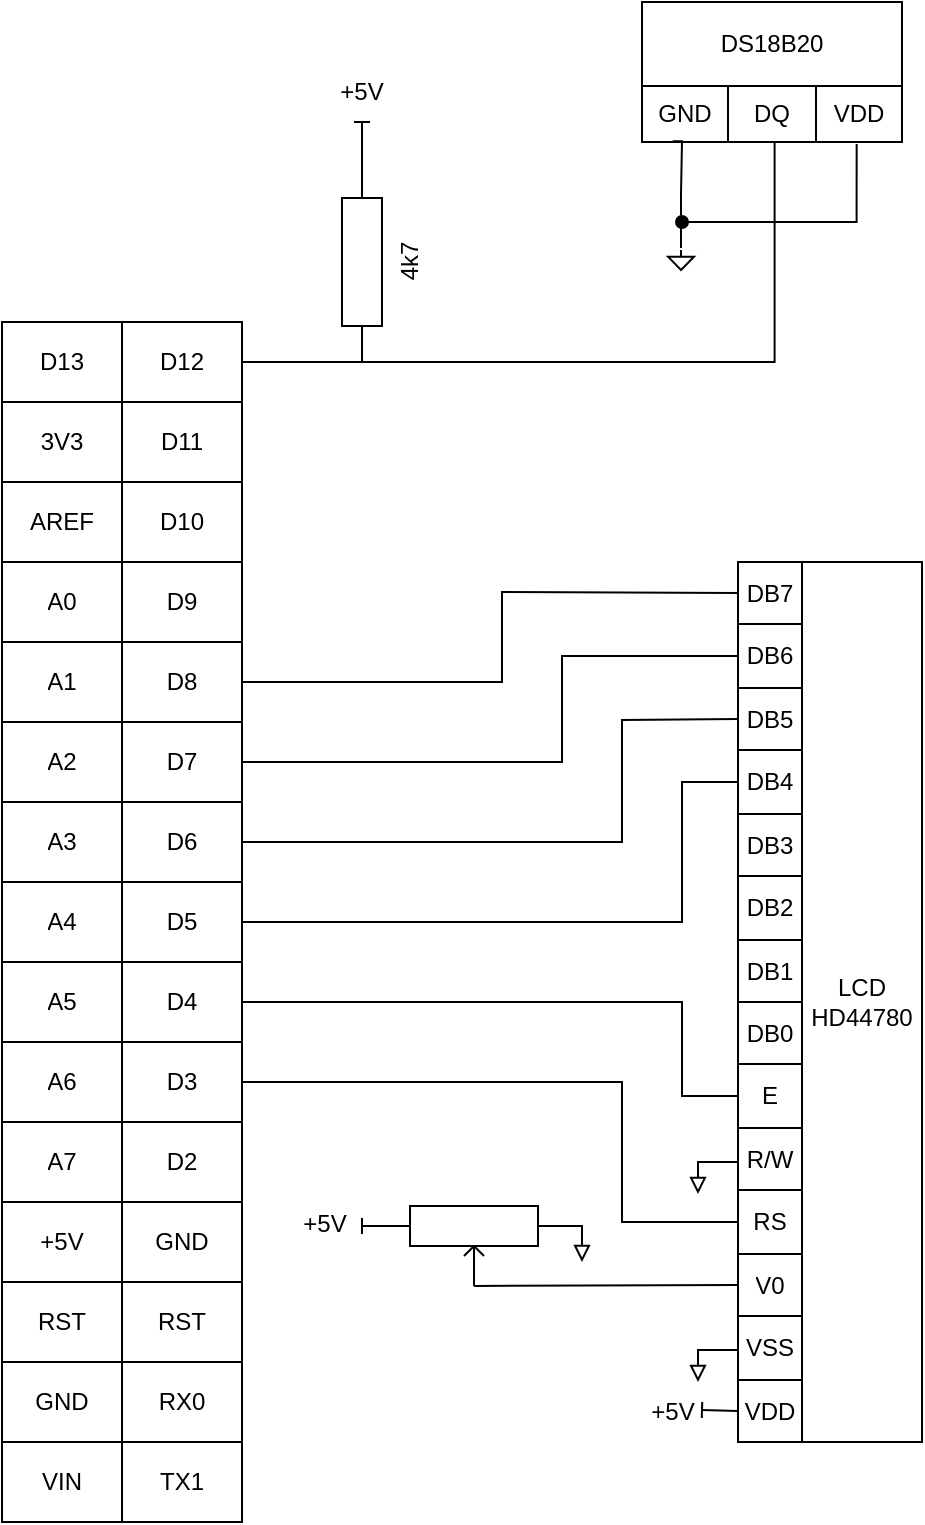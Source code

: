 <mxfile version="22.1.11" type="github">
  <diagram name="Page-1" id="vSUKiOQem5P4ab08vUiI">
    <mxGraphModel dx="674" dy="660" grid="1" gridSize="10" guides="1" tooltips="1" connect="1" arrows="0" fold="1" page="1" pageScale="1" pageWidth="827" pageHeight="1169" math="0" shadow="0">
      <root>
        <mxCell id="0" />
        <mxCell id="1" parent="0" />
        <mxCell id="lV4_ehx4HyBwoeXUqE6B-64" value="" style="shape=table;startSize=0;container=1;collapsible=0;childLayout=tableLayout;flipH=0;flipV=0;direction=east;rotatable=1;" parent="1" vertex="1">
          <mxGeometry x="360" y="340" width="120" height="600" as="geometry" />
        </mxCell>
        <mxCell id="lV4_ehx4HyBwoeXUqE6B-65" value="" style="shape=tableRow;horizontal=0;startSize=0;swimlaneHead=0;swimlaneBody=0;strokeColor=inherit;top=0;left=0;bottom=0;right=0;collapsible=0;dropTarget=0;fillColor=none;points=[[0,0.5],[1,0.5]];portConstraint=eastwest;" parent="lV4_ehx4HyBwoeXUqE6B-64" vertex="1">
          <mxGeometry width="120" height="40" as="geometry" />
        </mxCell>
        <mxCell id="lV4_ehx4HyBwoeXUqE6B-66" value="D13" style="shape=partialRectangle;html=1;whiteSpace=wrap;connectable=0;strokeColor=inherit;overflow=hidden;fillColor=none;top=0;left=0;bottom=0;right=0;pointerEvents=1;" parent="lV4_ehx4HyBwoeXUqE6B-65" vertex="1">
          <mxGeometry width="60" height="40" as="geometry">
            <mxRectangle width="60" height="40" as="alternateBounds" />
          </mxGeometry>
        </mxCell>
        <mxCell id="lV4_ehx4HyBwoeXUqE6B-67" value="D12" style="shape=partialRectangle;html=1;whiteSpace=wrap;connectable=0;strokeColor=inherit;overflow=hidden;fillColor=none;top=0;left=0;bottom=0;right=0;pointerEvents=1;" parent="lV4_ehx4HyBwoeXUqE6B-65" vertex="1">
          <mxGeometry x="60" width="60" height="40" as="geometry">
            <mxRectangle width="60" height="40" as="alternateBounds" />
          </mxGeometry>
        </mxCell>
        <mxCell id="lV4_ehx4HyBwoeXUqE6B-68" value="" style="shape=tableRow;horizontal=0;startSize=0;swimlaneHead=0;swimlaneBody=0;strokeColor=inherit;top=0;left=0;bottom=0;right=0;collapsible=0;dropTarget=0;fillColor=none;points=[[0,0.5],[1,0.5]];portConstraint=eastwest;" parent="lV4_ehx4HyBwoeXUqE6B-64" vertex="1">
          <mxGeometry y="40" width="120" height="40" as="geometry" />
        </mxCell>
        <mxCell id="lV4_ehx4HyBwoeXUqE6B-69" value="3V3" style="shape=partialRectangle;html=1;whiteSpace=wrap;connectable=0;strokeColor=inherit;overflow=hidden;fillColor=none;top=0;left=0;bottom=0;right=0;pointerEvents=1;" parent="lV4_ehx4HyBwoeXUqE6B-68" vertex="1">
          <mxGeometry width="60" height="40" as="geometry">
            <mxRectangle width="60" height="40" as="alternateBounds" />
          </mxGeometry>
        </mxCell>
        <mxCell id="lV4_ehx4HyBwoeXUqE6B-70" value="D11" style="shape=partialRectangle;html=1;whiteSpace=wrap;connectable=0;strokeColor=inherit;overflow=hidden;fillColor=none;top=0;left=0;bottom=0;right=0;pointerEvents=1;" parent="lV4_ehx4HyBwoeXUqE6B-68" vertex="1">
          <mxGeometry x="60" width="60" height="40" as="geometry">
            <mxRectangle width="60" height="40" as="alternateBounds" />
          </mxGeometry>
        </mxCell>
        <mxCell id="lV4_ehx4HyBwoeXUqE6B-71" value="" style="shape=tableRow;horizontal=0;startSize=0;swimlaneHead=0;swimlaneBody=0;strokeColor=inherit;top=0;left=0;bottom=0;right=0;collapsible=0;dropTarget=0;fillColor=none;points=[[0,0.5],[1,0.5]];portConstraint=eastwest;" parent="lV4_ehx4HyBwoeXUqE6B-64" vertex="1">
          <mxGeometry y="80" width="120" height="40" as="geometry" />
        </mxCell>
        <mxCell id="lV4_ehx4HyBwoeXUqE6B-72" value="AREF" style="shape=partialRectangle;html=1;whiteSpace=wrap;connectable=0;strokeColor=inherit;overflow=hidden;fillColor=none;top=0;left=0;bottom=0;right=0;pointerEvents=1;" parent="lV4_ehx4HyBwoeXUqE6B-71" vertex="1">
          <mxGeometry width="60" height="40" as="geometry">
            <mxRectangle width="60" height="40" as="alternateBounds" />
          </mxGeometry>
        </mxCell>
        <mxCell id="lV4_ehx4HyBwoeXUqE6B-73" value="D10" style="shape=partialRectangle;html=1;whiteSpace=wrap;connectable=0;strokeColor=inherit;overflow=hidden;fillColor=none;top=0;left=0;bottom=0;right=0;pointerEvents=1;" parent="lV4_ehx4HyBwoeXUqE6B-71" vertex="1">
          <mxGeometry x="60" width="60" height="40" as="geometry">
            <mxRectangle width="60" height="40" as="alternateBounds" />
          </mxGeometry>
        </mxCell>
        <mxCell id="lV4_ehx4HyBwoeXUqE6B-74" value="" style="shape=tableRow;horizontal=0;startSize=0;swimlaneHead=0;swimlaneBody=0;strokeColor=inherit;top=0;left=0;bottom=0;right=0;collapsible=0;dropTarget=0;fillColor=none;points=[[0,0.5],[1,0.5]];portConstraint=eastwest;" parent="lV4_ehx4HyBwoeXUqE6B-64" vertex="1">
          <mxGeometry y="120" width="120" height="40" as="geometry" />
        </mxCell>
        <mxCell id="lV4_ehx4HyBwoeXUqE6B-75" value="A0" style="shape=partialRectangle;html=1;whiteSpace=wrap;connectable=0;strokeColor=inherit;overflow=hidden;fillColor=none;top=0;left=0;bottom=0;right=0;pointerEvents=1;" parent="lV4_ehx4HyBwoeXUqE6B-74" vertex="1">
          <mxGeometry width="60" height="40" as="geometry">
            <mxRectangle width="60" height="40" as="alternateBounds" />
          </mxGeometry>
        </mxCell>
        <mxCell id="lV4_ehx4HyBwoeXUqE6B-76" value="D9" style="shape=partialRectangle;html=1;whiteSpace=wrap;connectable=0;strokeColor=inherit;overflow=hidden;fillColor=none;top=0;left=0;bottom=0;right=0;pointerEvents=1;" parent="lV4_ehx4HyBwoeXUqE6B-74" vertex="1">
          <mxGeometry x="60" width="60" height="40" as="geometry">
            <mxRectangle width="60" height="40" as="alternateBounds" />
          </mxGeometry>
        </mxCell>
        <mxCell id="lV4_ehx4HyBwoeXUqE6B-77" value="" style="shape=tableRow;horizontal=0;startSize=0;swimlaneHead=0;swimlaneBody=0;strokeColor=inherit;top=0;left=0;bottom=0;right=0;collapsible=0;dropTarget=0;fillColor=none;points=[[0,0.5],[1,0.5]];portConstraint=eastwest;" parent="lV4_ehx4HyBwoeXUqE6B-64" vertex="1">
          <mxGeometry y="160" width="120" height="40" as="geometry" />
        </mxCell>
        <mxCell id="lV4_ehx4HyBwoeXUqE6B-78" value="A1" style="shape=partialRectangle;html=1;whiteSpace=wrap;connectable=0;strokeColor=inherit;overflow=hidden;fillColor=none;top=0;left=0;bottom=0;right=0;pointerEvents=1;" parent="lV4_ehx4HyBwoeXUqE6B-77" vertex="1">
          <mxGeometry width="60" height="40" as="geometry">
            <mxRectangle width="60" height="40" as="alternateBounds" />
          </mxGeometry>
        </mxCell>
        <mxCell id="lV4_ehx4HyBwoeXUqE6B-79" value="D8" style="shape=partialRectangle;html=1;whiteSpace=wrap;connectable=0;strokeColor=inherit;overflow=hidden;fillColor=none;top=0;left=0;bottom=0;right=0;pointerEvents=1;" parent="lV4_ehx4HyBwoeXUqE6B-77" vertex="1">
          <mxGeometry x="60" width="60" height="40" as="geometry">
            <mxRectangle width="60" height="40" as="alternateBounds" />
          </mxGeometry>
        </mxCell>
        <mxCell id="lV4_ehx4HyBwoeXUqE6B-80" value="" style="shape=tableRow;horizontal=0;startSize=0;swimlaneHead=0;swimlaneBody=0;strokeColor=inherit;top=0;left=0;bottom=0;right=0;collapsible=0;dropTarget=0;fillColor=none;points=[[0,0.5],[1,0.5]];portConstraint=eastwest;" parent="lV4_ehx4HyBwoeXUqE6B-64" vertex="1">
          <mxGeometry y="200" width="120" height="40" as="geometry" />
        </mxCell>
        <mxCell id="lV4_ehx4HyBwoeXUqE6B-81" value="A2" style="shape=partialRectangle;html=1;whiteSpace=wrap;connectable=0;strokeColor=inherit;overflow=hidden;fillColor=none;top=0;left=0;bottom=0;right=0;pointerEvents=1;" parent="lV4_ehx4HyBwoeXUqE6B-80" vertex="1">
          <mxGeometry width="60" height="40" as="geometry">
            <mxRectangle width="60" height="40" as="alternateBounds" />
          </mxGeometry>
        </mxCell>
        <mxCell id="lV4_ehx4HyBwoeXUqE6B-82" value="D7" style="shape=partialRectangle;html=1;whiteSpace=wrap;connectable=0;strokeColor=inherit;overflow=hidden;fillColor=none;top=0;left=0;bottom=0;right=0;pointerEvents=1;" parent="lV4_ehx4HyBwoeXUqE6B-80" vertex="1">
          <mxGeometry x="60" width="60" height="40" as="geometry">
            <mxRectangle width="60" height="40" as="alternateBounds" />
          </mxGeometry>
        </mxCell>
        <mxCell id="lV4_ehx4HyBwoeXUqE6B-83" value="" style="shape=tableRow;horizontal=0;startSize=0;swimlaneHead=0;swimlaneBody=0;strokeColor=inherit;top=0;left=0;bottom=0;right=0;collapsible=0;dropTarget=0;fillColor=none;points=[[0,0.5],[1,0.5]];portConstraint=eastwest;" parent="lV4_ehx4HyBwoeXUqE6B-64" vertex="1">
          <mxGeometry y="240" width="120" height="40" as="geometry" />
        </mxCell>
        <mxCell id="lV4_ehx4HyBwoeXUqE6B-84" value="A3" style="shape=partialRectangle;html=1;whiteSpace=wrap;connectable=0;strokeColor=inherit;overflow=hidden;fillColor=none;top=0;left=0;bottom=0;right=0;pointerEvents=1;" parent="lV4_ehx4HyBwoeXUqE6B-83" vertex="1">
          <mxGeometry width="60" height="40" as="geometry">
            <mxRectangle width="60" height="40" as="alternateBounds" />
          </mxGeometry>
        </mxCell>
        <mxCell id="lV4_ehx4HyBwoeXUqE6B-85" value="D6" style="shape=partialRectangle;html=1;whiteSpace=wrap;connectable=0;strokeColor=inherit;overflow=hidden;fillColor=none;top=0;left=0;bottom=0;right=0;pointerEvents=1;" parent="lV4_ehx4HyBwoeXUqE6B-83" vertex="1">
          <mxGeometry x="60" width="60" height="40" as="geometry">
            <mxRectangle width="60" height="40" as="alternateBounds" />
          </mxGeometry>
        </mxCell>
        <mxCell id="lV4_ehx4HyBwoeXUqE6B-86" value="" style="shape=tableRow;horizontal=0;startSize=0;swimlaneHead=0;swimlaneBody=0;strokeColor=inherit;top=0;left=0;bottom=0;right=0;collapsible=0;dropTarget=0;fillColor=none;points=[[0,0.5],[1,0.5]];portConstraint=eastwest;" parent="lV4_ehx4HyBwoeXUqE6B-64" vertex="1">
          <mxGeometry y="280" width="120" height="40" as="geometry" />
        </mxCell>
        <mxCell id="lV4_ehx4HyBwoeXUqE6B-87" value="A4" style="shape=partialRectangle;html=1;whiteSpace=wrap;connectable=0;strokeColor=inherit;overflow=hidden;fillColor=none;top=0;left=0;bottom=0;right=0;pointerEvents=1;" parent="lV4_ehx4HyBwoeXUqE6B-86" vertex="1">
          <mxGeometry width="60" height="40" as="geometry">
            <mxRectangle width="60" height="40" as="alternateBounds" />
          </mxGeometry>
        </mxCell>
        <mxCell id="lV4_ehx4HyBwoeXUqE6B-88" value="D5" style="shape=partialRectangle;html=1;whiteSpace=wrap;connectable=0;strokeColor=inherit;overflow=hidden;fillColor=none;top=0;left=0;bottom=0;right=0;pointerEvents=1;" parent="lV4_ehx4HyBwoeXUqE6B-86" vertex="1">
          <mxGeometry x="60" width="60" height="40" as="geometry">
            <mxRectangle width="60" height="40" as="alternateBounds" />
          </mxGeometry>
        </mxCell>
        <mxCell id="lV4_ehx4HyBwoeXUqE6B-89" value="" style="shape=tableRow;horizontal=0;startSize=0;swimlaneHead=0;swimlaneBody=0;strokeColor=inherit;top=0;left=0;bottom=0;right=0;collapsible=0;dropTarget=0;fillColor=none;points=[[0,0.5],[1,0.5]];portConstraint=eastwest;" parent="lV4_ehx4HyBwoeXUqE6B-64" vertex="1">
          <mxGeometry y="320" width="120" height="40" as="geometry" />
        </mxCell>
        <mxCell id="lV4_ehx4HyBwoeXUqE6B-90" value="A5" style="shape=partialRectangle;html=1;whiteSpace=wrap;connectable=0;strokeColor=inherit;overflow=hidden;fillColor=none;top=0;left=0;bottom=0;right=0;pointerEvents=1;" parent="lV4_ehx4HyBwoeXUqE6B-89" vertex="1">
          <mxGeometry width="60" height="40" as="geometry">
            <mxRectangle width="60" height="40" as="alternateBounds" />
          </mxGeometry>
        </mxCell>
        <mxCell id="lV4_ehx4HyBwoeXUqE6B-91" value="D4" style="shape=partialRectangle;html=1;whiteSpace=wrap;connectable=0;strokeColor=inherit;overflow=hidden;fillColor=none;top=0;left=0;bottom=0;right=0;pointerEvents=1;" parent="lV4_ehx4HyBwoeXUqE6B-89" vertex="1">
          <mxGeometry x="60" width="60" height="40" as="geometry">
            <mxRectangle width="60" height="40" as="alternateBounds" />
          </mxGeometry>
        </mxCell>
        <mxCell id="lV4_ehx4HyBwoeXUqE6B-92" value="" style="shape=tableRow;horizontal=0;startSize=0;swimlaneHead=0;swimlaneBody=0;strokeColor=inherit;top=0;left=0;bottom=0;right=0;collapsible=0;dropTarget=0;fillColor=none;points=[[0,0.5],[1,0.5]];portConstraint=eastwest;" parent="lV4_ehx4HyBwoeXUqE6B-64" vertex="1">
          <mxGeometry y="360" width="120" height="40" as="geometry" />
        </mxCell>
        <mxCell id="lV4_ehx4HyBwoeXUqE6B-93" value="A6" style="shape=partialRectangle;html=1;whiteSpace=wrap;connectable=0;strokeColor=inherit;overflow=hidden;fillColor=none;top=0;left=0;bottom=0;right=0;pointerEvents=1;" parent="lV4_ehx4HyBwoeXUqE6B-92" vertex="1">
          <mxGeometry width="60" height="40" as="geometry">
            <mxRectangle width="60" height="40" as="alternateBounds" />
          </mxGeometry>
        </mxCell>
        <mxCell id="lV4_ehx4HyBwoeXUqE6B-94" value="D3" style="shape=partialRectangle;html=1;whiteSpace=wrap;connectable=0;strokeColor=inherit;overflow=hidden;fillColor=none;top=0;left=0;bottom=0;right=0;pointerEvents=1;" parent="lV4_ehx4HyBwoeXUqE6B-92" vertex="1">
          <mxGeometry x="60" width="60" height="40" as="geometry">
            <mxRectangle width="60" height="40" as="alternateBounds" />
          </mxGeometry>
        </mxCell>
        <mxCell id="lV4_ehx4HyBwoeXUqE6B-95" value="" style="shape=tableRow;horizontal=0;startSize=0;swimlaneHead=0;swimlaneBody=0;strokeColor=inherit;top=0;left=0;bottom=0;right=0;collapsible=0;dropTarget=0;fillColor=none;points=[[0,0.5],[1,0.5]];portConstraint=eastwest;" parent="lV4_ehx4HyBwoeXUqE6B-64" vertex="1">
          <mxGeometry y="400" width="120" height="40" as="geometry" />
        </mxCell>
        <mxCell id="lV4_ehx4HyBwoeXUqE6B-96" value="A7" style="shape=partialRectangle;html=1;whiteSpace=wrap;connectable=0;strokeColor=inherit;overflow=hidden;fillColor=none;top=0;left=0;bottom=0;right=0;pointerEvents=1;" parent="lV4_ehx4HyBwoeXUqE6B-95" vertex="1">
          <mxGeometry width="60" height="40" as="geometry">
            <mxRectangle width="60" height="40" as="alternateBounds" />
          </mxGeometry>
        </mxCell>
        <mxCell id="lV4_ehx4HyBwoeXUqE6B-97" value="D2" style="shape=partialRectangle;html=1;whiteSpace=wrap;connectable=0;strokeColor=inherit;overflow=hidden;fillColor=none;top=0;left=0;bottom=0;right=0;pointerEvents=1;" parent="lV4_ehx4HyBwoeXUqE6B-95" vertex="1">
          <mxGeometry x="60" width="60" height="40" as="geometry">
            <mxRectangle width="60" height="40" as="alternateBounds" />
          </mxGeometry>
        </mxCell>
        <mxCell id="lV4_ehx4HyBwoeXUqE6B-98" value="" style="shape=tableRow;horizontal=0;startSize=0;swimlaneHead=0;swimlaneBody=0;strokeColor=inherit;top=0;left=0;bottom=0;right=0;collapsible=0;dropTarget=0;fillColor=none;points=[[0,0.5],[1,0.5]];portConstraint=eastwest;" parent="lV4_ehx4HyBwoeXUqE6B-64" vertex="1">
          <mxGeometry y="440" width="120" height="40" as="geometry" />
        </mxCell>
        <mxCell id="lV4_ehx4HyBwoeXUqE6B-99" value="+5V" style="shape=partialRectangle;html=1;whiteSpace=wrap;connectable=0;strokeColor=inherit;overflow=hidden;fillColor=none;top=0;left=0;bottom=0;right=0;pointerEvents=1;" parent="lV4_ehx4HyBwoeXUqE6B-98" vertex="1">
          <mxGeometry width="60" height="40" as="geometry">
            <mxRectangle width="60" height="40" as="alternateBounds" />
          </mxGeometry>
        </mxCell>
        <mxCell id="lV4_ehx4HyBwoeXUqE6B-100" value="GND" style="shape=partialRectangle;html=1;whiteSpace=wrap;connectable=0;strokeColor=inherit;overflow=hidden;fillColor=none;top=0;left=0;bottom=0;right=0;pointerEvents=1;" parent="lV4_ehx4HyBwoeXUqE6B-98" vertex="1">
          <mxGeometry x="60" width="60" height="40" as="geometry">
            <mxRectangle width="60" height="40" as="alternateBounds" />
          </mxGeometry>
        </mxCell>
        <mxCell id="lV4_ehx4HyBwoeXUqE6B-101" value="" style="shape=tableRow;horizontal=0;startSize=0;swimlaneHead=0;swimlaneBody=0;strokeColor=inherit;top=0;left=0;bottom=0;right=0;collapsible=0;dropTarget=0;fillColor=none;points=[[0,0.5],[1,0.5]];portConstraint=eastwest;" parent="lV4_ehx4HyBwoeXUqE6B-64" vertex="1">
          <mxGeometry y="480" width="120" height="40" as="geometry" />
        </mxCell>
        <mxCell id="lV4_ehx4HyBwoeXUqE6B-102" value="RST" style="shape=partialRectangle;html=1;whiteSpace=wrap;connectable=0;strokeColor=inherit;overflow=hidden;fillColor=none;top=0;left=0;bottom=0;right=0;pointerEvents=1;" parent="lV4_ehx4HyBwoeXUqE6B-101" vertex="1">
          <mxGeometry width="60" height="40" as="geometry">
            <mxRectangle width="60" height="40" as="alternateBounds" />
          </mxGeometry>
        </mxCell>
        <mxCell id="lV4_ehx4HyBwoeXUqE6B-103" value="RST" style="shape=partialRectangle;html=1;whiteSpace=wrap;connectable=0;strokeColor=inherit;overflow=hidden;fillColor=none;top=0;left=0;bottom=0;right=0;pointerEvents=1;" parent="lV4_ehx4HyBwoeXUqE6B-101" vertex="1">
          <mxGeometry x="60" width="60" height="40" as="geometry">
            <mxRectangle width="60" height="40" as="alternateBounds" />
          </mxGeometry>
        </mxCell>
        <mxCell id="lV4_ehx4HyBwoeXUqE6B-104" value="" style="shape=tableRow;horizontal=0;startSize=0;swimlaneHead=0;swimlaneBody=0;strokeColor=inherit;top=0;left=0;bottom=0;right=0;collapsible=0;dropTarget=0;fillColor=none;points=[[0,0.5],[1,0.5]];portConstraint=eastwest;" parent="lV4_ehx4HyBwoeXUqE6B-64" vertex="1">
          <mxGeometry y="520" width="120" height="40" as="geometry" />
        </mxCell>
        <mxCell id="lV4_ehx4HyBwoeXUqE6B-105" value="GND" style="shape=partialRectangle;html=1;whiteSpace=wrap;connectable=0;strokeColor=inherit;overflow=hidden;fillColor=none;top=0;left=0;bottom=0;right=0;pointerEvents=1;" parent="lV4_ehx4HyBwoeXUqE6B-104" vertex="1">
          <mxGeometry width="60" height="40" as="geometry">
            <mxRectangle width="60" height="40" as="alternateBounds" />
          </mxGeometry>
        </mxCell>
        <mxCell id="lV4_ehx4HyBwoeXUqE6B-106" value="RX0" style="shape=partialRectangle;html=1;whiteSpace=wrap;connectable=0;strokeColor=inherit;overflow=hidden;fillColor=none;top=0;left=0;bottom=0;right=0;pointerEvents=1;" parent="lV4_ehx4HyBwoeXUqE6B-104" vertex="1">
          <mxGeometry x="60" width="60" height="40" as="geometry">
            <mxRectangle width="60" height="40" as="alternateBounds" />
          </mxGeometry>
        </mxCell>
        <mxCell id="lV4_ehx4HyBwoeXUqE6B-107" style="shape=tableRow;horizontal=0;startSize=0;swimlaneHead=0;swimlaneBody=0;strokeColor=inherit;top=0;left=0;bottom=0;right=0;collapsible=0;dropTarget=0;fillColor=none;points=[[0,0.5],[1,0.5]];portConstraint=eastwest;" parent="lV4_ehx4HyBwoeXUqE6B-64" vertex="1">
          <mxGeometry y="560" width="120" height="40" as="geometry" />
        </mxCell>
        <mxCell id="lV4_ehx4HyBwoeXUqE6B-108" value="VIN" style="shape=partialRectangle;html=1;whiteSpace=wrap;connectable=0;strokeColor=inherit;overflow=hidden;fillColor=none;top=0;left=0;bottom=0;right=0;pointerEvents=1;" parent="lV4_ehx4HyBwoeXUqE6B-107" vertex="1">
          <mxGeometry width="60" height="40" as="geometry">
            <mxRectangle width="60" height="40" as="alternateBounds" />
          </mxGeometry>
        </mxCell>
        <mxCell id="lV4_ehx4HyBwoeXUqE6B-109" value="TX1" style="shape=partialRectangle;html=1;whiteSpace=wrap;connectable=0;strokeColor=inherit;overflow=hidden;fillColor=none;top=0;left=0;bottom=0;right=0;pointerEvents=1;" parent="lV4_ehx4HyBwoeXUqE6B-107" vertex="1">
          <mxGeometry x="60" width="60" height="40" as="geometry">
            <mxRectangle width="60" height="40" as="alternateBounds" />
          </mxGeometry>
        </mxCell>
        <mxCell id="lV4_ehx4HyBwoeXUqE6B-111" value="" style="shape=table;startSize=0;container=1;collapsible=0;childLayout=tableLayout;" parent="1" vertex="1">
          <mxGeometry x="680" y="180" width="130" height="70" as="geometry" />
        </mxCell>
        <mxCell id="lV4_ehx4HyBwoeXUqE6B-112" value="" style="shape=tableRow;horizontal=0;startSize=0;swimlaneHead=0;swimlaneBody=0;strokeColor=inherit;top=0;left=0;bottom=0;right=0;collapsible=0;dropTarget=0;fillColor=none;points=[[0,0.5],[1,0.5]];portConstraint=eastwest;" parent="lV4_ehx4HyBwoeXUqE6B-111" vertex="1">
          <mxGeometry width="130" height="42" as="geometry" />
        </mxCell>
        <mxCell id="lV4_ehx4HyBwoeXUqE6B-113" value="DS18B20" style="shape=partialRectangle;html=1;whiteSpace=wrap;connectable=0;strokeColor=inherit;overflow=hidden;fillColor=none;top=0;left=0;bottom=0;right=0;pointerEvents=1;rowspan=1;colspan=3;" parent="lV4_ehx4HyBwoeXUqE6B-112" vertex="1">
          <mxGeometry width="130" height="42" as="geometry">
            <mxRectangle width="43" height="42" as="alternateBounds" />
          </mxGeometry>
        </mxCell>
        <mxCell id="lV4_ehx4HyBwoeXUqE6B-114" value="" style="shape=partialRectangle;html=1;whiteSpace=wrap;connectable=0;strokeColor=inherit;overflow=hidden;fillColor=none;top=0;left=0;bottom=0;right=0;pointerEvents=1;" parent="lV4_ehx4HyBwoeXUqE6B-112" vertex="1" visible="0">
          <mxGeometry x="43" width="44" height="42" as="geometry">
            <mxRectangle width="44" height="42" as="alternateBounds" />
          </mxGeometry>
        </mxCell>
        <mxCell id="lV4_ehx4HyBwoeXUqE6B-115" value="" style="shape=partialRectangle;html=1;whiteSpace=wrap;connectable=0;strokeColor=inherit;overflow=hidden;fillColor=none;top=0;left=0;bottom=0;right=0;pointerEvents=1;" parent="lV4_ehx4HyBwoeXUqE6B-112" vertex="1" visible="0">
          <mxGeometry x="87" width="43" height="42" as="geometry">
            <mxRectangle width="43" height="42" as="alternateBounds" />
          </mxGeometry>
        </mxCell>
        <mxCell id="lV4_ehx4HyBwoeXUqE6B-116" value="" style="shape=tableRow;horizontal=0;startSize=0;swimlaneHead=0;swimlaneBody=0;strokeColor=inherit;top=0;left=0;bottom=0;right=0;collapsible=0;dropTarget=0;fillColor=none;points=[[0,0.5],[1,0.5]];portConstraint=eastwest;" parent="lV4_ehx4HyBwoeXUqE6B-111" vertex="1">
          <mxGeometry y="42" width="130" height="28" as="geometry" />
        </mxCell>
        <mxCell id="lV4_ehx4HyBwoeXUqE6B-117" value="GND" style="shape=partialRectangle;html=1;whiteSpace=wrap;connectable=0;strokeColor=inherit;overflow=hidden;fillColor=none;top=0;left=0;bottom=0;right=0;pointerEvents=1;" parent="lV4_ehx4HyBwoeXUqE6B-116" vertex="1">
          <mxGeometry width="43" height="28" as="geometry">
            <mxRectangle width="43" height="28" as="alternateBounds" />
          </mxGeometry>
        </mxCell>
        <mxCell id="lV4_ehx4HyBwoeXUqE6B-118" value="DQ" style="shape=partialRectangle;html=1;whiteSpace=wrap;connectable=0;strokeColor=inherit;overflow=hidden;fillColor=none;top=0;left=0;bottom=0;right=0;pointerEvents=1;" parent="lV4_ehx4HyBwoeXUqE6B-116" vertex="1">
          <mxGeometry x="43" width="44" height="28" as="geometry">
            <mxRectangle width="44" height="28" as="alternateBounds" />
          </mxGeometry>
        </mxCell>
        <mxCell id="lV4_ehx4HyBwoeXUqE6B-119" value="VDD" style="shape=partialRectangle;html=1;whiteSpace=wrap;connectable=0;strokeColor=inherit;overflow=hidden;fillColor=none;top=0;left=0;bottom=0;right=0;pointerEvents=1;" parent="lV4_ehx4HyBwoeXUqE6B-116" vertex="1">
          <mxGeometry x="87" width="43" height="28" as="geometry">
            <mxRectangle width="43" height="28" as="alternateBounds" />
          </mxGeometry>
        </mxCell>
        <mxCell id="lV4_ehx4HyBwoeXUqE6B-120" value="" style="pointerEvents=1;verticalLabelPosition=bottom;shadow=0;dashed=0;align=center;html=1;verticalAlign=top;shape=mxgraph.electrical.signal_sources.signal_ground;" parent="1" vertex="1">
          <mxGeometry x="693" y="304" width="13" height="10" as="geometry" />
        </mxCell>
        <mxCell id="lV4_ehx4HyBwoeXUqE6B-122" style="edgeStyle=orthogonalEdgeStyle;rounded=0;orthogonalLoop=1;jettySize=auto;html=1;exitX=0.5;exitY=0;exitDx=0;exitDy=0;exitPerimeter=0;entryX=0.118;entryY=1.021;entryDx=0;entryDy=0;entryPerimeter=0;endArrow=none;endFill=0;" parent="1" edge="1">
          <mxGeometry relative="1" as="geometry">
            <mxPoint x="699.5" y="303" as="sourcePoint" />
            <mxPoint x="695.34" y="249.588" as="targetPoint" />
            <Array as="points">
              <mxPoint x="700" y="276" />
              <mxPoint x="700" y="250" />
            </Array>
          </mxGeometry>
        </mxCell>
        <mxCell id="lV4_ehx4HyBwoeXUqE6B-125" style="edgeStyle=orthogonalEdgeStyle;rounded=0;orthogonalLoop=1;jettySize=auto;html=1;exitX=1;exitY=0.5;exitDx=0;exitDy=0;entryX=0.51;entryY=1.008;entryDx=0;entryDy=0;entryPerimeter=0;endArrow=none;endFill=0;" parent="1" source="lV4_ehx4HyBwoeXUqE6B-65" target="lV4_ehx4HyBwoeXUqE6B-116" edge="1">
          <mxGeometry relative="1" as="geometry" />
        </mxCell>
        <mxCell id="lV4_ehx4HyBwoeXUqE6B-126" style="edgeStyle=orthogonalEdgeStyle;rounded=0;orthogonalLoop=1;jettySize=auto;html=1;entryX=0.841;entryY=1.034;entryDx=0;entryDy=0;entryPerimeter=0;startArrow=oval;startFill=1;endArrow=none;endFill=0;" parent="1" edge="1">
          <mxGeometry relative="1" as="geometry">
            <mxPoint x="700" y="290" as="sourcePoint" />
            <mxPoint x="787.33" y="250.952" as="targetPoint" />
            <Array as="points">
              <mxPoint x="787" y="290" />
            </Array>
          </mxGeometry>
        </mxCell>
        <mxCell id="lV4_ehx4HyBwoeXUqE6B-182" style="edgeStyle=none;rounded=0;orthogonalLoop=1;jettySize=auto;html=1;exitX=1;exitY=0.5;exitDx=0;exitDy=0;exitPerimeter=0;entryX=0.5;entryY=1;entryDx=0;entryDy=0;endArrow=baseDash;endFill=0;" parent="1" source="lV4_ehx4HyBwoeXUqE6B-127" target="lV4_ehx4HyBwoeXUqE6B-132" edge="1">
          <mxGeometry relative="1" as="geometry" />
        </mxCell>
        <mxCell id="lV4_ehx4HyBwoeXUqE6B-127" value="4k7" style="pointerEvents=1;verticalLabelPosition=bottom;shadow=0;dashed=0;align=center;html=1;verticalAlign=top;shape=mxgraph.electrical.resistors.resistor_1;rotation=-90;" parent="1" vertex="1">
          <mxGeometry x="490" y="300" width="100" height="20" as="geometry" />
        </mxCell>
        <mxCell id="lV4_ehx4HyBwoeXUqE6B-132" value="+5V" style="text;html=1;strokeColor=none;fillColor=none;align=center;verticalAlign=middle;whiteSpace=wrap;rounded=0;" parent="1" vertex="1">
          <mxGeometry x="510" y="210" width="60" height="30" as="geometry" />
        </mxCell>
        <mxCell id="lV4_ehx4HyBwoeXUqE6B-134" value="" style="shape=table;startSize=0;container=1;collapsible=0;childLayout=tableLayout;" parent="1" vertex="1">
          <mxGeometry x="728" y="460" width="92" height="440" as="geometry" />
        </mxCell>
        <mxCell id="lV4_ehx4HyBwoeXUqE6B-135" value="" style="shape=tableRow;horizontal=0;startSize=0;swimlaneHead=0;swimlaneBody=0;strokeColor=inherit;top=0;left=0;bottom=0;right=0;collapsible=0;dropTarget=0;fillColor=none;points=[[0,0.5],[1,0.5]];portConstraint=eastwest;" parent="lV4_ehx4HyBwoeXUqE6B-134" vertex="1">
          <mxGeometry width="92" height="31" as="geometry" />
        </mxCell>
        <mxCell id="lV4_ehx4HyBwoeXUqE6B-136" value="DB7" style="shape=partialRectangle;html=1;whiteSpace=wrap;connectable=0;strokeColor=inherit;overflow=hidden;fillColor=none;top=0;left=0;bottom=0;right=0;pointerEvents=1;" parent="lV4_ehx4HyBwoeXUqE6B-135" vertex="1">
          <mxGeometry width="32" height="31" as="geometry">
            <mxRectangle width="32" height="31" as="alternateBounds" />
          </mxGeometry>
        </mxCell>
        <mxCell id="lV4_ehx4HyBwoeXUqE6B-165" value="LCD&lt;br&gt;HD44780" style="shape=partialRectangle;html=1;whiteSpace=wrap;connectable=0;strokeColor=inherit;overflow=hidden;fillColor=none;top=0;left=0;bottom=0;right=0;pointerEvents=1;rowspan=14;colspan=1;" parent="lV4_ehx4HyBwoeXUqE6B-135" vertex="1">
          <mxGeometry x="32" width="60" height="440" as="geometry">
            <mxRectangle width="60" height="31" as="alternateBounds" />
          </mxGeometry>
        </mxCell>
        <mxCell id="lV4_ehx4HyBwoeXUqE6B-137" value="" style="shape=tableRow;horizontal=0;startSize=0;swimlaneHead=0;swimlaneBody=0;strokeColor=inherit;top=0;left=0;bottom=0;right=0;collapsible=0;dropTarget=0;fillColor=none;points=[[0,0.5],[1,0.5]];portConstraint=eastwest;" parent="lV4_ehx4HyBwoeXUqE6B-134" vertex="1">
          <mxGeometry y="31" width="92" height="32" as="geometry" />
        </mxCell>
        <mxCell id="lV4_ehx4HyBwoeXUqE6B-138" value="DB6" style="shape=partialRectangle;html=1;whiteSpace=wrap;connectable=0;strokeColor=inherit;overflow=hidden;fillColor=none;top=0;left=0;bottom=0;right=0;pointerEvents=1;" parent="lV4_ehx4HyBwoeXUqE6B-137" vertex="1">
          <mxGeometry width="32" height="32" as="geometry">
            <mxRectangle width="32" height="32" as="alternateBounds" />
          </mxGeometry>
        </mxCell>
        <mxCell id="lV4_ehx4HyBwoeXUqE6B-166" style="shape=partialRectangle;html=1;whiteSpace=wrap;connectable=0;strokeColor=inherit;overflow=hidden;fillColor=none;top=0;left=0;bottom=0;right=0;pointerEvents=1;" parent="lV4_ehx4HyBwoeXUqE6B-137" vertex="1" visible="0">
          <mxGeometry x="32" width="60" height="32" as="geometry">
            <mxRectangle width="60" height="32" as="alternateBounds" />
          </mxGeometry>
        </mxCell>
        <mxCell id="lV4_ehx4HyBwoeXUqE6B-139" value="" style="shape=tableRow;horizontal=0;startSize=0;swimlaneHead=0;swimlaneBody=0;strokeColor=inherit;top=0;left=0;bottom=0;right=0;collapsible=0;dropTarget=0;fillColor=none;points=[[0,0.5],[1,0.5]];portConstraint=eastwest;" parent="lV4_ehx4HyBwoeXUqE6B-134" vertex="1">
          <mxGeometry y="63" width="92" height="31" as="geometry" />
        </mxCell>
        <mxCell id="lV4_ehx4HyBwoeXUqE6B-140" value="DB5" style="shape=partialRectangle;html=1;whiteSpace=wrap;connectable=0;strokeColor=inherit;overflow=hidden;fillColor=none;top=0;left=0;bottom=0;right=0;pointerEvents=1;" parent="lV4_ehx4HyBwoeXUqE6B-139" vertex="1">
          <mxGeometry width="32" height="31" as="geometry">
            <mxRectangle width="32" height="31" as="alternateBounds" />
          </mxGeometry>
        </mxCell>
        <mxCell id="lV4_ehx4HyBwoeXUqE6B-167" style="shape=partialRectangle;html=1;whiteSpace=wrap;connectable=0;strokeColor=inherit;overflow=hidden;fillColor=none;top=0;left=0;bottom=0;right=0;pointerEvents=1;" parent="lV4_ehx4HyBwoeXUqE6B-139" vertex="1" visible="0">
          <mxGeometry x="32" width="60" height="31" as="geometry">
            <mxRectangle width="60" height="31" as="alternateBounds" />
          </mxGeometry>
        </mxCell>
        <mxCell id="lV4_ehx4HyBwoeXUqE6B-141" value="" style="shape=tableRow;horizontal=0;startSize=0;swimlaneHead=0;swimlaneBody=0;strokeColor=inherit;top=0;left=0;bottom=0;right=0;collapsible=0;dropTarget=0;fillColor=none;points=[[0,0.5],[1,0.5]];portConstraint=eastwest;" parent="lV4_ehx4HyBwoeXUqE6B-134" vertex="1">
          <mxGeometry y="94" width="92" height="32" as="geometry" />
        </mxCell>
        <mxCell id="lV4_ehx4HyBwoeXUqE6B-142" value="DB4" style="shape=partialRectangle;html=1;whiteSpace=wrap;connectable=0;strokeColor=inherit;overflow=hidden;fillColor=none;top=0;left=0;bottom=0;right=0;pointerEvents=1;" parent="lV4_ehx4HyBwoeXUqE6B-141" vertex="1">
          <mxGeometry width="32" height="32" as="geometry">
            <mxRectangle width="32" height="32" as="alternateBounds" />
          </mxGeometry>
        </mxCell>
        <mxCell id="lV4_ehx4HyBwoeXUqE6B-168" style="shape=partialRectangle;html=1;whiteSpace=wrap;connectable=0;strokeColor=inherit;overflow=hidden;fillColor=none;top=0;left=0;bottom=0;right=0;pointerEvents=1;" parent="lV4_ehx4HyBwoeXUqE6B-141" vertex="1" visible="0">
          <mxGeometry x="32" width="60" height="32" as="geometry">
            <mxRectangle width="60" height="32" as="alternateBounds" />
          </mxGeometry>
        </mxCell>
        <mxCell id="lV4_ehx4HyBwoeXUqE6B-143" value="" style="shape=tableRow;horizontal=0;startSize=0;swimlaneHead=0;swimlaneBody=0;strokeColor=inherit;top=0;left=0;bottom=0;right=0;collapsible=0;dropTarget=0;fillColor=none;points=[[0,0.5],[1,0.5]];portConstraint=eastwest;" parent="lV4_ehx4HyBwoeXUqE6B-134" vertex="1">
          <mxGeometry y="126" width="92" height="31" as="geometry" />
        </mxCell>
        <mxCell id="lV4_ehx4HyBwoeXUqE6B-144" value="DB3" style="shape=partialRectangle;html=1;whiteSpace=wrap;connectable=0;strokeColor=inherit;overflow=hidden;fillColor=none;top=0;left=0;bottom=0;right=0;pointerEvents=1;" parent="lV4_ehx4HyBwoeXUqE6B-143" vertex="1">
          <mxGeometry width="32" height="31" as="geometry">
            <mxRectangle width="32" height="31" as="alternateBounds" />
          </mxGeometry>
        </mxCell>
        <mxCell id="lV4_ehx4HyBwoeXUqE6B-169" style="shape=partialRectangle;html=1;whiteSpace=wrap;connectable=0;strokeColor=inherit;overflow=hidden;fillColor=none;top=0;left=0;bottom=0;right=0;pointerEvents=1;" parent="lV4_ehx4HyBwoeXUqE6B-143" vertex="1" visible="0">
          <mxGeometry x="32" width="60" height="31" as="geometry">
            <mxRectangle width="60" height="31" as="alternateBounds" />
          </mxGeometry>
        </mxCell>
        <mxCell id="lV4_ehx4HyBwoeXUqE6B-145" value="" style="shape=tableRow;horizontal=0;startSize=0;swimlaneHead=0;swimlaneBody=0;strokeColor=inherit;top=0;left=0;bottom=0;right=0;collapsible=0;dropTarget=0;fillColor=none;points=[[0,0.5],[1,0.5]];portConstraint=eastwest;" parent="lV4_ehx4HyBwoeXUqE6B-134" vertex="1">
          <mxGeometry y="157" width="92" height="32" as="geometry" />
        </mxCell>
        <mxCell id="lV4_ehx4HyBwoeXUqE6B-146" value="DB2" style="shape=partialRectangle;html=1;whiteSpace=wrap;connectable=0;strokeColor=inherit;overflow=hidden;fillColor=none;top=0;left=0;bottom=0;right=0;pointerEvents=1;" parent="lV4_ehx4HyBwoeXUqE6B-145" vertex="1">
          <mxGeometry width="32" height="32" as="geometry">
            <mxRectangle width="32" height="32" as="alternateBounds" />
          </mxGeometry>
        </mxCell>
        <mxCell id="lV4_ehx4HyBwoeXUqE6B-170" style="shape=partialRectangle;html=1;whiteSpace=wrap;connectable=0;strokeColor=inherit;overflow=hidden;fillColor=none;top=0;left=0;bottom=0;right=0;pointerEvents=1;" parent="lV4_ehx4HyBwoeXUqE6B-145" vertex="1" visible="0">
          <mxGeometry x="32" width="60" height="32" as="geometry">
            <mxRectangle width="60" height="32" as="alternateBounds" />
          </mxGeometry>
        </mxCell>
        <mxCell id="lV4_ehx4HyBwoeXUqE6B-147" value="" style="shape=tableRow;horizontal=0;startSize=0;swimlaneHead=0;swimlaneBody=0;strokeColor=inherit;top=0;left=0;bottom=0;right=0;collapsible=0;dropTarget=0;fillColor=none;points=[[0,0.5],[1,0.5]];portConstraint=eastwest;" parent="lV4_ehx4HyBwoeXUqE6B-134" vertex="1">
          <mxGeometry y="189" width="92" height="31" as="geometry" />
        </mxCell>
        <mxCell id="lV4_ehx4HyBwoeXUqE6B-148" value="DB1" style="shape=partialRectangle;html=1;whiteSpace=wrap;connectable=0;strokeColor=inherit;overflow=hidden;fillColor=none;top=0;left=0;bottom=0;right=0;pointerEvents=1;" parent="lV4_ehx4HyBwoeXUqE6B-147" vertex="1">
          <mxGeometry width="32" height="31" as="geometry">
            <mxRectangle width="32" height="31" as="alternateBounds" />
          </mxGeometry>
        </mxCell>
        <mxCell id="lV4_ehx4HyBwoeXUqE6B-171" style="shape=partialRectangle;html=1;whiteSpace=wrap;connectable=0;strokeColor=inherit;overflow=hidden;fillColor=none;top=0;left=0;bottom=0;right=0;pointerEvents=1;" parent="lV4_ehx4HyBwoeXUqE6B-147" vertex="1" visible="0">
          <mxGeometry x="32" width="60" height="31" as="geometry">
            <mxRectangle width="60" height="31" as="alternateBounds" />
          </mxGeometry>
        </mxCell>
        <mxCell id="lV4_ehx4HyBwoeXUqE6B-149" value="" style="shape=tableRow;horizontal=0;startSize=0;swimlaneHead=0;swimlaneBody=0;strokeColor=inherit;top=0;left=0;bottom=0;right=0;collapsible=0;dropTarget=0;fillColor=none;points=[[0,0.5],[1,0.5]];portConstraint=eastwest;" parent="lV4_ehx4HyBwoeXUqE6B-134" vertex="1">
          <mxGeometry y="220" width="92" height="31" as="geometry" />
        </mxCell>
        <mxCell id="lV4_ehx4HyBwoeXUqE6B-150" value="DB0" style="shape=partialRectangle;html=1;whiteSpace=wrap;connectable=0;strokeColor=inherit;overflow=hidden;fillColor=none;top=0;left=0;bottom=0;right=0;pointerEvents=1;" parent="lV4_ehx4HyBwoeXUqE6B-149" vertex="1">
          <mxGeometry width="32" height="31" as="geometry">
            <mxRectangle width="32" height="31" as="alternateBounds" />
          </mxGeometry>
        </mxCell>
        <mxCell id="lV4_ehx4HyBwoeXUqE6B-172" style="shape=partialRectangle;html=1;whiteSpace=wrap;connectable=0;strokeColor=inherit;overflow=hidden;fillColor=none;top=0;left=0;bottom=0;right=0;pointerEvents=1;" parent="lV4_ehx4HyBwoeXUqE6B-149" vertex="1" visible="0">
          <mxGeometry x="32" width="60" height="31" as="geometry">
            <mxRectangle width="60" height="31" as="alternateBounds" />
          </mxGeometry>
        </mxCell>
        <mxCell id="lV4_ehx4HyBwoeXUqE6B-151" value="" style="shape=tableRow;horizontal=0;startSize=0;swimlaneHead=0;swimlaneBody=0;strokeColor=inherit;top=0;left=0;bottom=0;right=0;collapsible=0;dropTarget=0;fillColor=none;points=[[0,0.5],[1,0.5]];portConstraint=eastwest;" parent="lV4_ehx4HyBwoeXUqE6B-134" vertex="1">
          <mxGeometry y="251" width="92" height="32" as="geometry" />
        </mxCell>
        <mxCell id="lV4_ehx4HyBwoeXUqE6B-152" value="E" style="shape=partialRectangle;html=1;whiteSpace=wrap;connectable=0;strokeColor=inherit;overflow=hidden;fillColor=none;top=0;left=0;bottom=0;right=0;pointerEvents=1;" parent="lV4_ehx4HyBwoeXUqE6B-151" vertex="1">
          <mxGeometry width="32" height="32" as="geometry">
            <mxRectangle width="32" height="32" as="alternateBounds" />
          </mxGeometry>
        </mxCell>
        <mxCell id="lV4_ehx4HyBwoeXUqE6B-173" style="shape=partialRectangle;html=1;whiteSpace=wrap;connectable=0;strokeColor=inherit;overflow=hidden;fillColor=none;top=0;left=0;bottom=0;right=0;pointerEvents=1;" parent="lV4_ehx4HyBwoeXUqE6B-151" vertex="1" visible="0">
          <mxGeometry x="32" width="60" height="32" as="geometry">
            <mxRectangle width="60" height="32" as="alternateBounds" />
          </mxGeometry>
        </mxCell>
        <mxCell id="lV4_ehx4HyBwoeXUqE6B-153" value="" style="shape=tableRow;horizontal=0;startSize=0;swimlaneHead=0;swimlaneBody=0;strokeColor=inherit;top=0;left=0;bottom=0;right=0;collapsible=0;dropTarget=0;fillColor=none;points=[[0,0.5],[1,0.5]];portConstraint=eastwest;" parent="lV4_ehx4HyBwoeXUqE6B-134" vertex="1">
          <mxGeometry y="283" width="92" height="31" as="geometry" />
        </mxCell>
        <mxCell id="lV4_ehx4HyBwoeXUqE6B-154" value="R/W" style="shape=partialRectangle;html=1;whiteSpace=wrap;connectable=0;strokeColor=inherit;overflow=hidden;fillColor=none;top=0;left=0;bottom=0;right=0;pointerEvents=1;" parent="lV4_ehx4HyBwoeXUqE6B-153" vertex="1">
          <mxGeometry width="32" height="31" as="geometry">
            <mxRectangle width="32" height="31" as="alternateBounds" />
          </mxGeometry>
        </mxCell>
        <mxCell id="lV4_ehx4HyBwoeXUqE6B-174" style="shape=partialRectangle;html=1;whiteSpace=wrap;connectable=0;strokeColor=inherit;overflow=hidden;fillColor=none;top=0;left=0;bottom=0;right=0;pointerEvents=1;" parent="lV4_ehx4HyBwoeXUqE6B-153" vertex="1" visible="0">
          <mxGeometry x="32" width="60" height="31" as="geometry">
            <mxRectangle width="60" height="31" as="alternateBounds" />
          </mxGeometry>
        </mxCell>
        <mxCell id="lV4_ehx4HyBwoeXUqE6B-155" value="" style="shape=tableRow;horizontal=0;startSize=0;swimlaneHead=0;swimlaneBody=0;strokeColor=inherit;top=0;left=0;bottom=0;right=0;collapsible=0;dropTarget=0;fillColor=none;points=[[0,0.5],[1,0.5]];portConstraint=eastwest;" parent="lV4_ehx4HyBwoeXUqE6B-134" vertex="1">
          <mxGeometry y="314" width="92" height="32" as="geometry" />
        </mxCell>
        <mxCell id="lV4_ehx4HyBwoeXUqE6B-156" value="RS" style="shape=partialRectangle;html=1;whiteSpace=wrap;connectable=0;strokeColor=inherit;overflow=hidden;fillColor=none;top=0;left=0;bottom=0;right=0;pointerEvents=1;" parent="lV4_ehx4HyBwoeXUqE6B-155" vertex="1">
          <mxGeometry width="32" height="32" as="geometry">
            <mxRectangle width="32" height="32" as="alternateBounds" />
          </mxGeometry>
        </mxCell>
        <mxCell id="lV4_ehx4HyBwoeXUqE6B-175" style="shape=partialRectangle;html=1;whiteSpace=wrap;connectable=0;strokeColor=inherit;overflow=hidden;fillColor=none;top=0;left=0;bottom=0;right=0;pointerEvents=1;" parent="lV4_ehx4HyBwoeXUqE6B-155" vertex="1" visible="0">
          <mxGeometry x="32" width="60" height="32" as="geometry">
            <mxRectangle width="60" height="32" as="alternateBounds" />
          </mxGeometry>
        </mxCell>
        <mxCell id="lV4_ehx4HyBwoeXUqE6B-157" value="" style="shape=tableRow;horizontal=0;startSize=0;swimlaneHead=0;swimlaneBody=0;strokeColor=inherit;top=0;left=0;bottom=0;right=0;collapsible=0;dropTarget=0;fillColor=none;points=[[0,0.5],[1,0.5]];portConstraint=eastwest;" parent="lV4_ehx4HyBwoeXUqE6B-134" vertex="1">
          <mxGeometry y="346" width="92" height="31" as="geometry" />
        </mxCell>
        <mxCell id="lV4_ehx4HyBwoeXUqE6B-158" value="V0" style="shape=partialRectangle;html=1;whiteSpace=wrap;connectable=0;strokeColor=inherit;overflow=hidden;fillColor=none;top=0;left=0;bottom=0;right=0;pointerEvents=1;" parent="lV4_ehx4HyBwoeXUqE6B-157" vertex="1">
          <mxGeometry width="32" height="31" as="geometry">
            <mxRectangle width="32" height="31" as="alternateBounds" />
          </mxGeometry>
        </mxCell>
        <mxCell id="lV4_ehx4HyBwoeXUqE6B-176" style="shape=partialRectangle;html=1;whiteSpace=wrap;connectable=0;strokeColor=inherit;overflow=hidden;fillColor=none;top=0;left=0;bottom=0;right=0;pointerEvents=1;" parent="lV4_ehx4HyBwoeXUqE6B-157" vertex="1" visible="0">
          <mxGeometry x="32" width="60" height="31" as="geometry">
            <mxRectangle width="60" height="31" as="alternateBounds" />
          </mxGeometry>
        </mxCell>
        <mxCell id="lV4_ehx4HyBwoeXUqE6B-159" value="" style="shape=tableRow;horizontal=0;startSize=0;swimlaneHead=0;swimlaneBody=0;strokeColor=inherit;top=0;left=0;bottom=0;right=0;collapsible=0;dropTarget=0;fillColor=none;points=[[0,0.5],[1,0.5]];portConstraint=eastwest;" parent="lV4_ehx4HyBwoeXUqE6B-134" vertex="1">
          <mxGeometry y="377" width="92" height="32" as="geometry" />
        </mxCell>
        <mxCell id="lV4_ehx4HyBwoeXUqE6B-160" value="VSS" style="shape=partialRectangle;html=1;whiteSpace=wrap;connectable=0;strokeColor=inherit;overflow=hidden;fillColor=none;top=0;left=0;bottom=0;right=0;pointerEvents=1;" parent="lV4_ehx4HyBwoeXUqE6B-159" vertex="1">
          <mxGeometry width="32" height="32" as="geometry">
            <mxRectangle width="32" height="32" as="alternateBounds" />
          </mxGeometry>
        </mxCell>
        <mxCell id="lV4_ehx4HyBwoeXUqE6B-177" style="shape=partialRectangle;html=1;whiteSpace=wrap;connectable=0;strokeColor=inherit;overflow=hidden;fillColor=none;top=0;left=0;bottom=0;right=0;pointerEvents=1;" parent="lV4_ehx4HyBwoeXUqE6B-159" vertex="1" visible="0">
          <mxGeometry x="32" width="60" height="32" as="geometry">
            <mxRectangle width="60" height="32" as="alternateBounds" />
          </mxGeometry>
        </mxCell>
        <mxCell id="lV4_ehx4HyBwoeXUqE6B-161" value="" style="shape=tableRow;horizontal=0;startSize=0;swimlaneHead=0;swimlaneBody=0;strokeColor=inherit;top=0;left=0;bottom=0;right=0;collapsible=0;dropTarget=0;fillColor=none;points=[[0,0.5],[1,0.5]];portConstraint=eastwest;" parent="lV4_ehx4HyBwoeXUqE6B-134" vertex="1">
          <mxGeometry y="409" width="92" height="31" as="geometry" />
        </mxCell>
        <mxCell id="lV4_ehx4HyBwoeXUqE6B-162" value="VDD" style="shape=partialRectangle;html=1;whiteSpace=wrap;connectable=0;strokeColor=inherit;overflow=hidden;fillColor=none;top=0;left=0;bottom=0;right=0;pointerEvents=1;" parent="lV4_ehx4HyBwoeXUqE6B-161" vertex="1">
          <mxGeometry width="32" height="31" as="geometry">
            <mxRectangle width="32" height="31" as="alternateBounds" />
          </mxGeometry>
        </mxCell>
        <mxCell id="lV4_ehx4HyBwoeXUqE6B-178" style="shape=partialRectangle;html=1;whiteSpace=wrap;connectable=0;strokeColor=inherit;overflow=hidden;fillColor=none;top=0;left=0;bottom=0;right=0;pointerEvents=1;" parent="lV4_ehx4HyBwoeXUqE6B-161" vertex="1" visible="0">
          <mxGeometry x="32" width="60" height="31" as="geometry">
            <mxRectangle width="60" height="31" as="alternateBounds" />
          </mxGeometry>
        </mxCell>
        <mxCell id="lV4_ehx4HyBwoeXUqE6B-181" style="edgeStyle=none;rounded=0;orthogonalLoop=1;jettySize=auto;html=1;exitX=0;exitY=0.5;exitDx=0;exitDy=0;endArrow=baseDash;endFill=0;" parent="1" source="lV4_ehx4HyBwoeXUqE6B-161" edge="1">
          <mxGeometry relative="1" as="geometry">
            <mxPoint x="710" y="884" as="targetPoint" />
          </mxGeometry>
        </mxCell>
        <mxCell id="lV4_ehx4HyBwoeXUqE6B-183" value="+5V" style="text;html=1;align=center;verticalAlign=middle;resizable=0;points=[];autosize=1;strokeColor=none;fillColor=none;" parent="1" vertex="1">
          <mxGeometry x="496" y="776" width="50" height="30" as="geometry" />
        </mxCell>
        <mxCell id="lV4_ehx4HyBwoeXUqE6B-193" style="edgeStyle=none;rounded=0;orthogonalLoop=1;jettySize=auto;html=1;exitX=0;exitY=0.25;exitDx=0;exitDy=0;exitPerimeter=0;endArrow=baseDash;endFill=0;" parent="1" source="lV4_ehx4HyBwoeXUqE6B-187" edge="1">
          <mxGeometry relative="1" as="geometry">
            <mxPoint x="540" y="792" as="targetPoint" />
          </mxGeometry>
        </mxCell>
        <mxCell id="lV4_ehx4HyBwoeXUqE6B-194" style="edgeStyle=none;rounded=0;orthogonalLoop=1;jettySize=auto;html=1;exitX=1;exitY=0.25;exitDx=0;exitDy=0;exitPerimeter=0;endArrow=block;endFill=0;" parent="1" source="lV4_ehx4HyBwoeXUqE6B-187" edge="1">
          <mxGeometry relative="1" as="geometry">
            <mxPoint x="650" y="810" as="targetPoint" />
            <Array as="points">
              <mxPoint x="650" y="792" />
            </Array>
          </mxGeometry>
        </mxCell>
        <mxCell id="lV4_ehx4HyBwoeXUqE6B-187" value="" style="pointerEvents=1;verticalLabelPosition=bottom;shadow=0;dashed=0;align=center;html=1;verticalAlign=top;shape=mxgraph.electrical.resistors.potentiometer_1;" parent="1" vertex="1">
          <mxGeometry x="546" y="782" width="100" height="40" as="geometry" />
        </mxCell>
        <mxCell id="lV4_ehx4HyBwoeXUqE6B-189" style="edgeStyle=none;rounded=0;orthogonalLoop=1;jettySize=auto;html=1;endArrow=baseDash;endFill=0;startArrow=block;startFill=0;" parent="1" edge="1">
          <mxGeometry relative="1" as="geometry">
            <mxPoint x="708" y="870" as="sourcePoint" />
            <mxPoint x="728" y="854" as="targetPoint" />
            <Array as="points">
              <mxPoint x="708" y="854" />
            </Array>
          </mxGeometry>
        </mxCell>
        <mxCell id="lV4_ehx4HyBwoeXUqE6B-191" style="edgeStyle=none;rounded=0;orthogonalLoop=1;jettySize=auto;html=1;exitX=0;exitY=0.5;exitDx=0;exitDy=0;entryX=0.5;entryY=1;entryDx=0;entryDy=0;entryPerimeter=0;endArrow=none;endFill=0;" parent="1" source="lV4_ehx4HyBwoeXUqE6B-157" target="lV4_ehx4HyBwoeXUqE6B-187" edge="1">
          <mxGeometry relative="1" as="geometry" />
        </mxCell>
        <mxCell id="lV4_ehx4HyBwoeXUqE6B-203" style="edgeStyle=none;rounded=0;orthogonalLoop=1;jettySize=auto;html=1;exitX=0;exitY=0.5;exitDx=0;exitDy=0;jumpStyle=sharp;endArrow=none;endFill=0;entryX=1;entryY=0.5;entryDx=0;entryDy=0;" parent="1" source="lV4_ehx4HyBwoeXUqE6B-155" target="lV4_ehx4HyBwoeXUqE6B-92" edge="1">
          <mxGeometry relative="1" as="geometry">
            <mxPoint x="520" y="720" as="targetPoint" />
            <Array as="points">
              <mxPoint x="670" y="790" />
              <mxPoint x="670" y="720" />
              <mxPoint x="530" y="720" />
            </Array>
          </mxGeometry>
        </mxCell>
        <mxCell id="lV4_ehx4HyBwoeXUqE6B-205" style="edgeStyle=none;rounded=0;orthogonalLoop=1;jettySize=auto;html=1;endArrow=baseDash;endFill=0;startArrow=block;startFill=0;" parent="1" edge="1">
          <mxGeometry relative="1" as="geometry">
            <mxPoint x="708" y="776" as="sourcePoint" />
            <mxPoint x="728" y="760" as="targetPoint" />
            <Array as="points">
              <mxPoint x="708" y="760" />
            </Array>
          </mxGeometry>
        </mxCell>
        <mxCell id="lV4_ehx4HyBwoeXUqE6B-207" style="edgeStyle=none;rounded=0;orthogonalLoop=1;jettySize=auto;html=1;exitX=0;exitY=0.5;exitDx=0;exitDy=0;entryX=1;entryY=0.5;entryDx=0;entryDy=0;endArrow=none;endFill=0;" parent="1" source="lV4_ehx4HyBwoeXUqE6B-151" target="lV4_ehx4HyBwoeXUqE6B-89" edge="1">
          <mxGeometry relative="1" as="geometry">
            <Array as="points">
              <mxPoint x="700" y="727" />
              <mxPoint x="700" y="700" />
              <mxPoint x="700" y="680" />
            </Array>
          </mxGeometry>
        </mxCell>
        <mxCell id="lV4_ehx4HyBwoeXUqE6B-208" style="edgeStyle=none;rounded=0;orthogonalLoop=1;jettySize=auto;html=1;exitX=0;exitY=0.5;exitDx=0;exitDy=0;entryX=1;entryY=0.5;entryDx=0;entryDy=0;endArrow=none;endFill=0;" parent="1" source="lV4_ehx4HyBwoeXUqE6B-141" target="lV4_ehx4HyBwoeXUqE6B-86" edge="1">
          <mxGeometry relative="1" as="geometry">
            <Array as="points">
              <mxPoint x="700" y="570" />
              <mxPoint x="700" y="640" />
            </Array>
          </mxGeometry>
        </mxCell>
        <mxCell id="lV4_ehx4HyBwoeXUqE6B-209" style="edgeStyle=none;rounded=0;orthogonalLoop=1;jettySize=auto;html=1;exitX=0;exitY=0.5;exitDx=0;exitDy=0;entryX=1;entryY=0.5;entryDx=0;entryDy=0;endArrow=none;endFill=0;" parent="1" source="lV4_ehx4HyBwoeXUqE6B-139" target="lV4_ehx4HyBwoeXUqE6B-83" edge="1">
          <mxGeometry relative="1" as="geometry">
            <Array as="points">
              <mxPoint x="670" y="539" />
              <mxPoint x="670" y="600" />
            </Array>
          </mxGeometry>
        </mxCell>
        <mxCell id="lV4_ehx4HyBwoeXUqE6B-210" style="edgeStyle=none;rounded=0;orthogonalLoop=1;jettySize=auto;html=1;exitX=0;exitY=0.5;exitDx=0;exitDy=0;entryX=1;entryY=0.5;entryDx=0;entryDy=0;endArrow=none;endFill=0;" parent="1" source="lV4_ehx4HyBwoeXUqE6B-137" target="lV4_ehx4HyBwoeXUqE6B-80" edge="1">
          <mxGeometry relative="1" as="geometry">
            <Array as="points">
              <mxPoint x="640" y="507" />
              <mxPoint x="640" y="560" />
            </Array>
          </mxGeometry>
        </mxCell>
        <mxCell id="lV4_ehx4HyBwoeXUqE6B-211" style="edgeStyle=none;rounded=0;orthogonalLoop=1;jettySize=auto;html=1;exitX=0;exitY=0.5;exitDx=0;exitDy=0;entryX=1;entryY=0.5;entryDx=0;entryDy=0;endArrow=none;endFill=0;" parent="1" source="lV4_ehx4HyBwoeXUqE6B-135" target="lV4_ehx4HyBwoeXUqE6B-77" edge="1">
          <mxGeometry relative="1" as="geometry">
            <mxPoint x="610.0" y="475.333" as="targetPoint" />
            <Array as="points">
              <mxPoint x="610" y="475" />
              <mxPoint x="610" y="520" />
            </Array>
          </mxGeometry>
        </mxCell>
        <mxCell id="j4b_Oq2tb6xR1CLgVXHO-1" value="+5V" style="text;html=1;align=center;verticalAlign=middle;resizable=0;points=[];autosize=1;strokeColor=none;fillColor=none;" vertex="1" parent="1">
          <mxGeometry x="670" y="870" width="50" height="30" as="geometry" />
        </mxCell>
      </root>
    </mxGraphModel>
  </diagram>
</mxfile>

